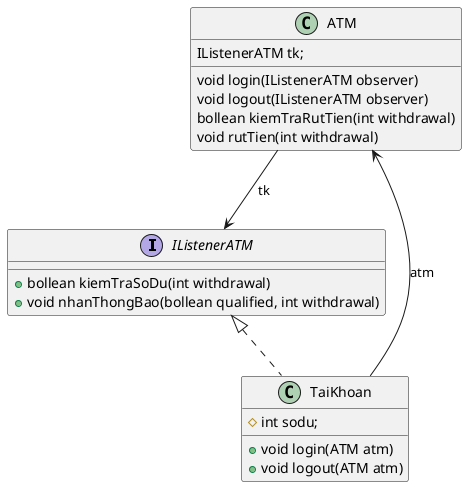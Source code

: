 @startuml
'https://plantuml.com/class-diagram

interface IListenerATM {
    + bollean kiemTraSoDu(int withdrawal)
    + void nhanThongBao(bollean qualified, int withdrawal)
}

class ATM {
    IListenerATM tk;
    void login(IListenerATM observer)
    void logout(IListenerATM observer)
    bollean kiemTraRutTien(int withdrawal)
    void rutTien(int withdrawal)
}

class TaiKhoan {
    #int sodu;
    +void login(ATM atm)
    +void logout(ATM atm)
}

IListenerATM <|.. TaiKhoan
ATM --> IListenerATM:tk
ATM <-- TaiKhoan:atm



@enduml